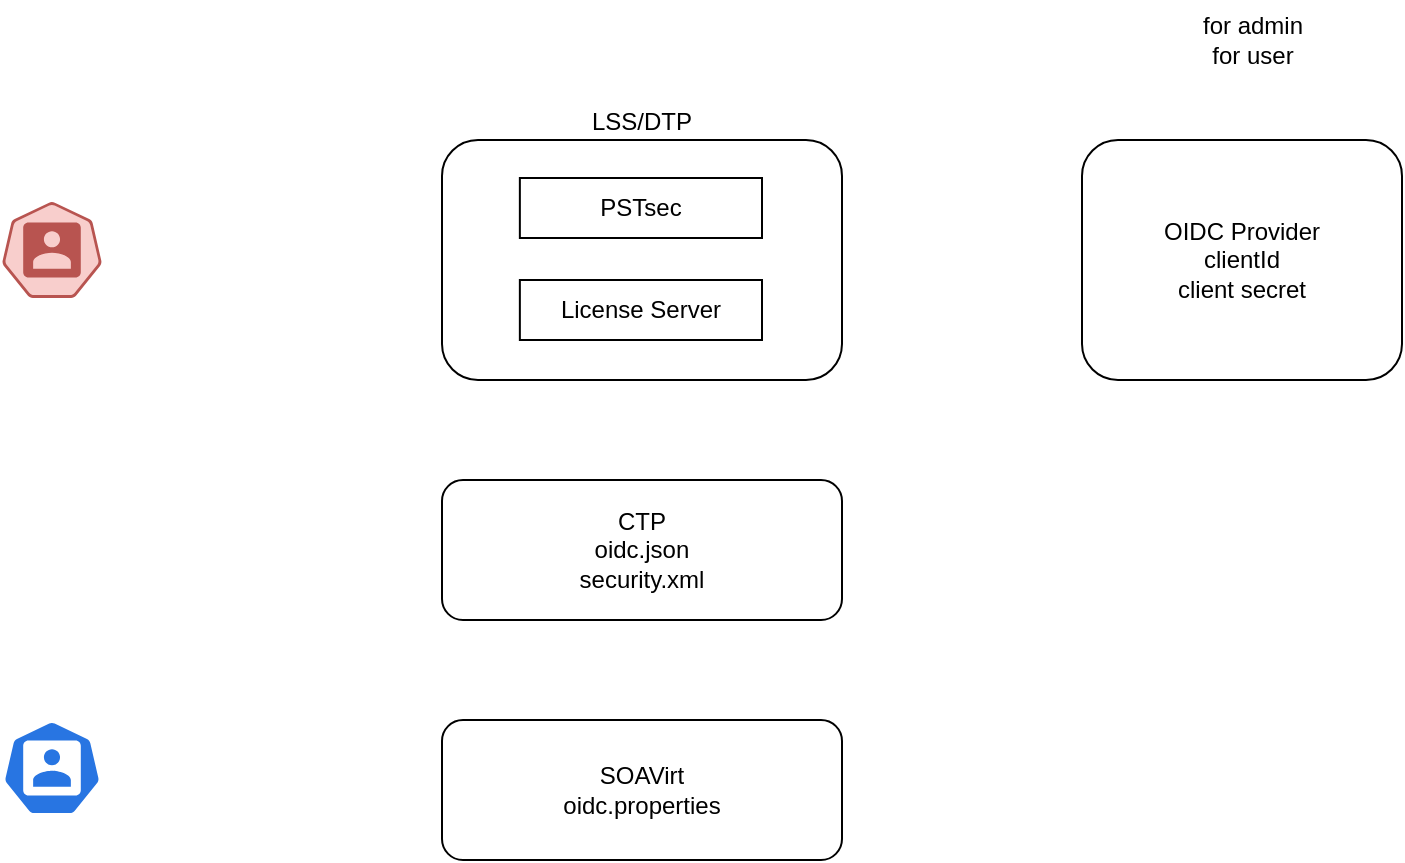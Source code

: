 <mxfile version="24.3.1" type="github">
  <diagram name="Page-1" id="zfWgrGRvzGyUHNK5W11o">
    <mxGraphModel dx="1002" dy="937" grid="1" gridSize="10" guides="1" tooltips="1" connect="1" arrows="1" fold="1" page="1" pageScale="1" pageWidth="850" pageHeight="1100" math="0" shadow="0">
      <root>
        <mxCell id="0" />
        <mxCell id="1" parent="0" />
        <mxCell id="5ql7LLEaY8ut6cnvN6Mg-7" value="CTP&lt;div&gt;&lt;div&gt;oidc.json&lt;/div&gt;&lt;div&gt;security.xml&lt;/div&gt;&lt;/div&gt;" style="rounded=1;whiteSpace=wrap;html=1;" vertex="1" parent="1">
          <mxGeometry x="320" y="450" width="200" height="70" as="geometry" />
        </mxCell>
        <mxCell id="5ql7LLEaY8ut6cnvN6Mg-9" value="SOAVirt&lt;div&gt;oidc.properties&lt;/div&gt;" style="rounded=1;whiteSpace=wrap;html=1;" vertex="1" parent="1">
          <mxGeometry x="320" y="570" width="200" height="70" as="geometry" />
        </mxCell>
        <mxCell id="5ql7LLEaY8ut6cnvN6Mg-10" value="OIDC Provider&lt;div&gt;clientId&lt;/div&gt;&lt;div&gt;client secret&lt;/div&gt;" style="rounded=1;whiteSpace=wrap;html=1;" vertex="1" parent="1">
          <mxGeometry x="640" y="280" width="160" height="120" as="geometry" />
        </mxCell>
        <mxCell id="5ql7LLEaY8ut6cnvN6Mg-13" value="" style="aspect=fixed;sketch=0;html=1;dashed=0;whitespace=wrap;fillColor=#2875E2;strokeColor=#ffffff;points=[[0.005,0.63,0],[0.1,0.2,0],[0.9,0.2,0],[0.5,0,0],[0.995,0.63,0],[0.72,0.99,0],[0.5,1,0],[0.28,0.99,0]];shape=mxgraph.kubernetes.icon2;prIcon=user" vertex="1" parent="1">
          <mxGeometry x="100" y="570" width="50" height="48" as="geometry" />
        </mxCell>
        <mxCell id="5ql7LLEaY8ut6cnvN6Mg-16" value="for admin&lt;div&gt;for user&lt;/div&gt;" style="text;html=1;align=center;verticalAlign=middle;resizable=0;points=[];autosize=1;strokeColor=none;fillColor=none;" vertex="1" parent="1">
          <mxGeometry x="690" y="210" width="70" height="40" as="geometry" />
        </mxCell>
        <mxCell id="5ql7LLEaY8ut6cnvN6Mg-17" value="" style="aspect=fixed;sketch=0;html=1;dashed=0;whitespace=wrap;fillColor=#f8cecc;strokeColor=#b85450;points=[[0.005,0.63,0],[0.1,0.2,0],[0.9,0.2,0],[0.5,0,0],[0.995,0.63,0],[0.72,0.99,0],[0.5,1,0],[0.28,0.99,0]];shape=mxgraph.kubernetes.icon2;prIcon=user" vertex="1" parent="1">
          <mxGeometry x="100" y="311" width="50" height="48" as="geometry" />
        </mxCell>
        <mxCell id="5ql7LLEaY8ut6cnvN6Mg-6" value="LSS/DTP" style="rounded=1;whiteSpace=wrap;html=1;labelPosition=center;verticalLabelPosition=top;align=center;verticalAlign=bottom;" vertex="1" parent="1">
          <mxGeometry x="320" y="280" width="200" height="120" as="geometry" />
        </mxCell>
        <mxCell id="5ql7LLEaY8ut6cnvN6Mg-4" value="License Server" style="rounded=0;whiteSpace=wrap;html=1;" vertex="1" parent="1">
          <mxGeometry x="358.93" y="350" width="121.07" height="30" as="geometry" />
        </mxCell>
        <mxCell id="5ql7LLEaY8ut6cnvN6Mg-5" value="PSTsec" style="rounded=0;whiteSpace=wrap;html=1;" vertex="1" parent="1">
          <mxGeometry x="358.93" y="299" width="121.07" height="30" as="geometry" />
        </mxCell>
      </root>
    </mxGraphModel>
  </diagram>
</mxfile>
